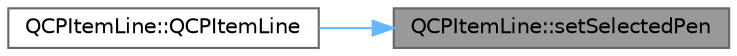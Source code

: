 digraph "QCPItemLine::setSelectedPen"
{
 // LATEX_PDF_SIZE
  bgcolor="transparent";
  edge [fontname=Helvetica,fontsize=10,labelfontname=Helvetica,labelfontsize=10];
  node [fontname=Helvetica,fontsize=10,shape=box,height=0.2,width=0.4];
  rankdir="RL";
  Node1 [label="QCPItemLine::setSelectedPen",height=0.2,width=0.4,color="gray40", fillcolor="grey60", style="filled", fontcolor="black",tooltip=" "];
  Node1 -> Node2 [dir="back",color="steelblue1",style="solid"];
  Node2 [label="QCPItemLine::QCPItemLine",height=0.2,width=0.4,color="grey40", fillcolor="white", style="filled",URL="$class_q_c_p_item_line.html#a17804b7f64961c6accf25b61e85142e3",tooltip=" "];
}
